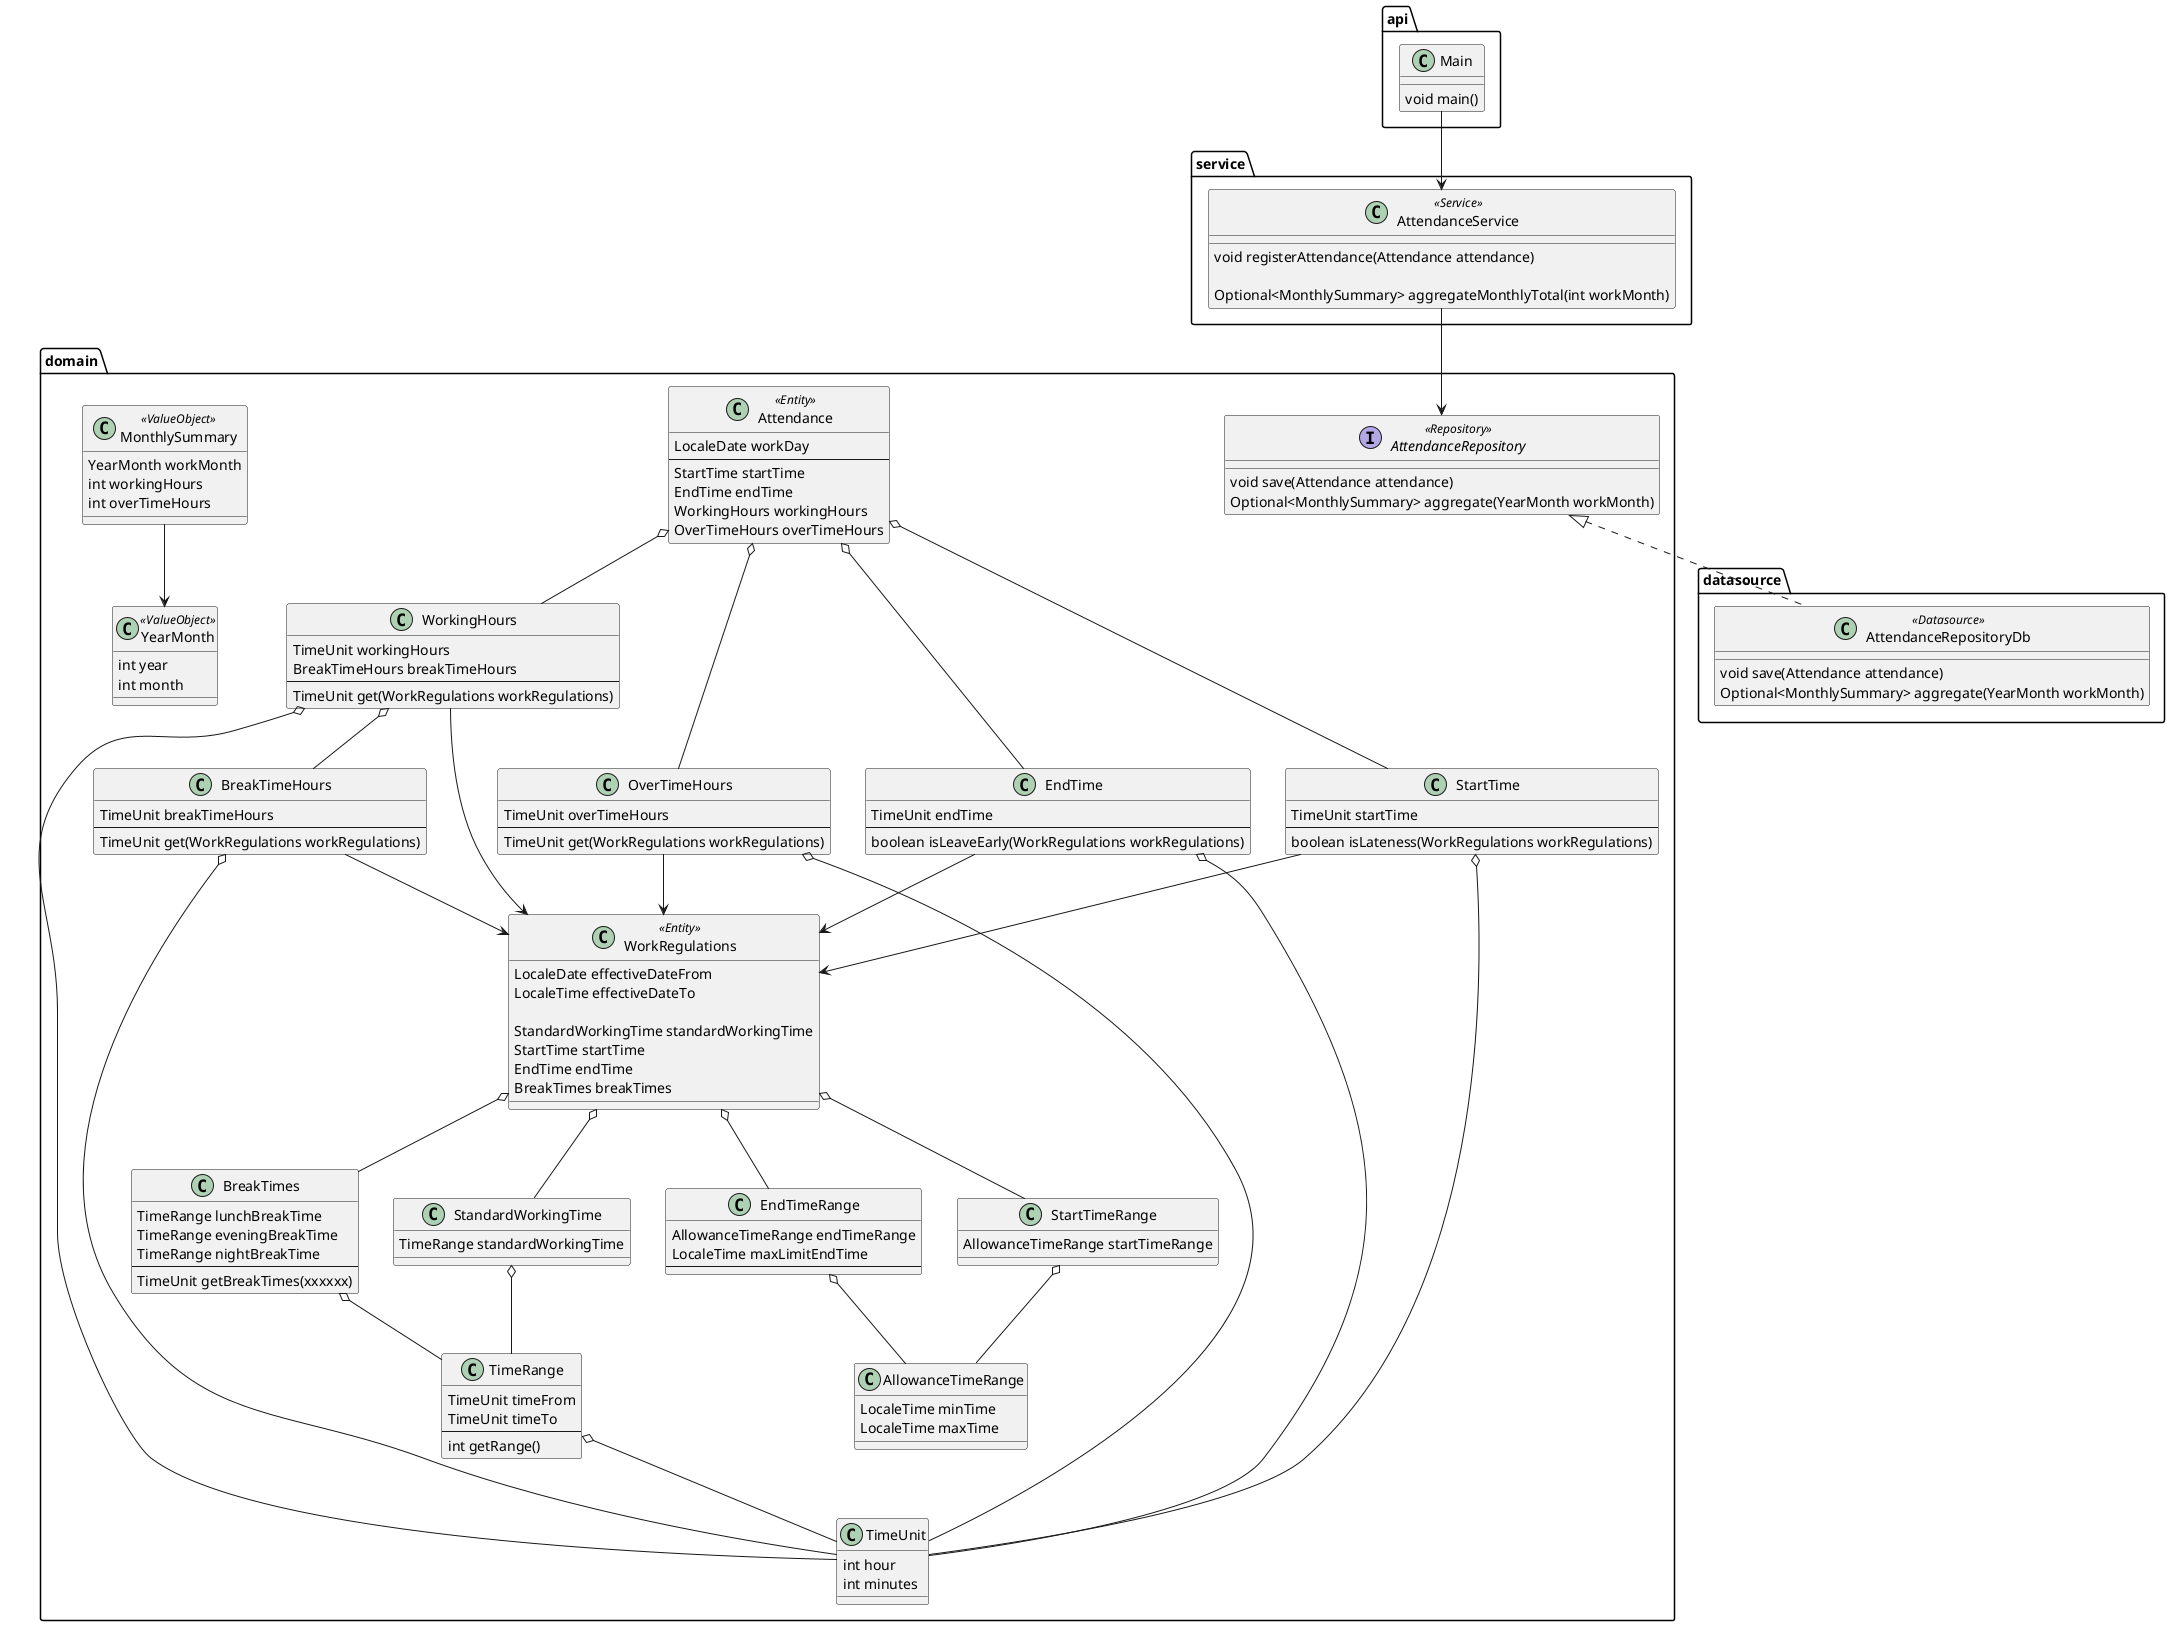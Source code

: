 @startuml

'TODO:すべてのオブジェクトが関連するように

package api {
    class Main {
        'パラメータのValidation
        'ServiceにわたすEntity, ValueObjectの生成
        void main()
    }
}

package service {
    class AttendanceService <<Service>> {
        'ユースケースの実現
        void registerAttendance(Attendance attendance)
            '勤務時間の算出
            '遅刻の場合はNG

        Optional<MonthlySummary> aggregateMonthlyTotal(int workMonth)
    }
}

package datasource {
    class AttendanceRepositoryDb <<Datasource>> {
        void save(Attendance attendance)
        Optional<MonthlySummary> aggregate(YearMonth workMonth)
    }
}

package domain {
    'TODO:Entityにはプリミティブな型がないようにする

    class Attendance <<Entity>>{
        LocaleDate workDay
        --
        StartTime startTime
        EndTime endTime
        WorkingHours workingHours
        OverTimeHours overTimeHours
    }

    class StartTime {
        TimeUnit startTime
        --
        boolean isLateness(WorkRegulations workRegulations)
    }

    class EndTime {
        TimeUnit endTime
        --
        boolean isLeaveEarly(WorkRegulations workRegulations)
    }

    class BreakTimeHours {
        TimeUnit breakTimeHours
        --
        TimeUnit get(WorkRegulations workRegulations)
    }

    class OverTimeHours {
        TimeUnit overTimeHours
        --
        TimeUnit get(WorkRegulations workRegulations)
    }

    class WorkingHours {
        TimeUnit workingHours
        BreakTimeHours breakTimeHours
        --
        TimeUnit get(WorkRegulations workRegulations)
    }

    class WorkRegulations <<Entity>> {
        LocaleDate effectiveDateFrom
        LocaleTime effectiveDateTo

        StandardWorkingTime standardWorkingTime
        StartTime startTime
        EndTime endTime
        BreakTimes breakTimes
    }

    class StartTimeRange {
        AllowanceTimeRange startTimeRange
    }

    class EndTimeRange {
        AllowanceTimeRange endTimeRange
        LocaleTime maxLimitEndTime
        --
    }

    class AllowanceTimeRange {
        LocaleTime minTime
        LocaleTime maxTime
    }

    class BreakTimes {
        TimeRange lunchBreakTime
        TimeRange eveningBreakTime
        TimeRange nightBreakTime
        --
        TimeUnit getBreakTimes(xxxxxx)
    }

    class StandardWorkingTime {
        TimeRange standardWorkingTime
    }

    class TimeRange {
        TimeUnit timeFrom
        TimeUnit timeTo
        --
        int getRange()
    }

    class TimeUnit {
        int hour
        int minutes
    }

    class MonthlySummary <<ValueObject>> {
        YearMonth workMonth
        int workingHours
        int overTimeHours
    }

    class YearMonth <<ValueObject>> {
        int year
        int month
    }

    'TODO:RepositoryでAttendanceとMonthlySummaryの２つの関心事がある
    interface AttendanceRepository <<Repository>> {
        void save(Attendance attendance)
        Optional<MonthlySummary> aggregate(YearMonth workMonth)
    }
}

Main --> AttendanceService
AttendanceService --> AttendanceRepository
AttendanceRepository <|.. AttendanceRepositoryDb
MonthlySummary --> YearMonth


Attendance o-- StartTime
Attendance o-- EndTime
Attendance o-- WorkingHours
Attendance o-- OverTimeHours

WorkingHours o-- BreakTimeHours

StartTime --> WorkRegulations
EndTime --> WorkRegulations
BreakTimeHours --> WorkRegulations
OverTimeHours --> WorkRegulations
WorkingHours --> WorkRegulations

StartTime o-- TimeUnit
EndTime o-- TimeUnit
BreakTimeHours o-- TimeUnit
OverTimeHours o-- TimeUnit
WorkingHours o-- TimeUnit

WorkRegulations o-- StandardWorkingTime
WorkRegulations o-- BreakTimes
WorkRegulations o-- StartTimeRange
WorkRegulations o-- EndTimeRange

BreakTimes o-- TimeRange
StartTimeRange o-- AllowanceTimeRange
EndTimeRange o-- AllowanceTimeRange
StandardWorkingTime o-- TimeRange
TimeRange o-- TimeUnit

@enduml